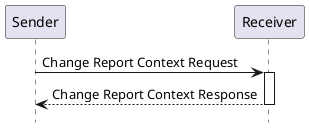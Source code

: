 @startuml

hide footbox

participant "Sender" as Sender
participant "Receiver" as Receiver

Sender->Receiver: Change Report Context Request
activate Receiver
Receiver-->Sender: Change Report Context Response
deactivate Receiver

@enduml